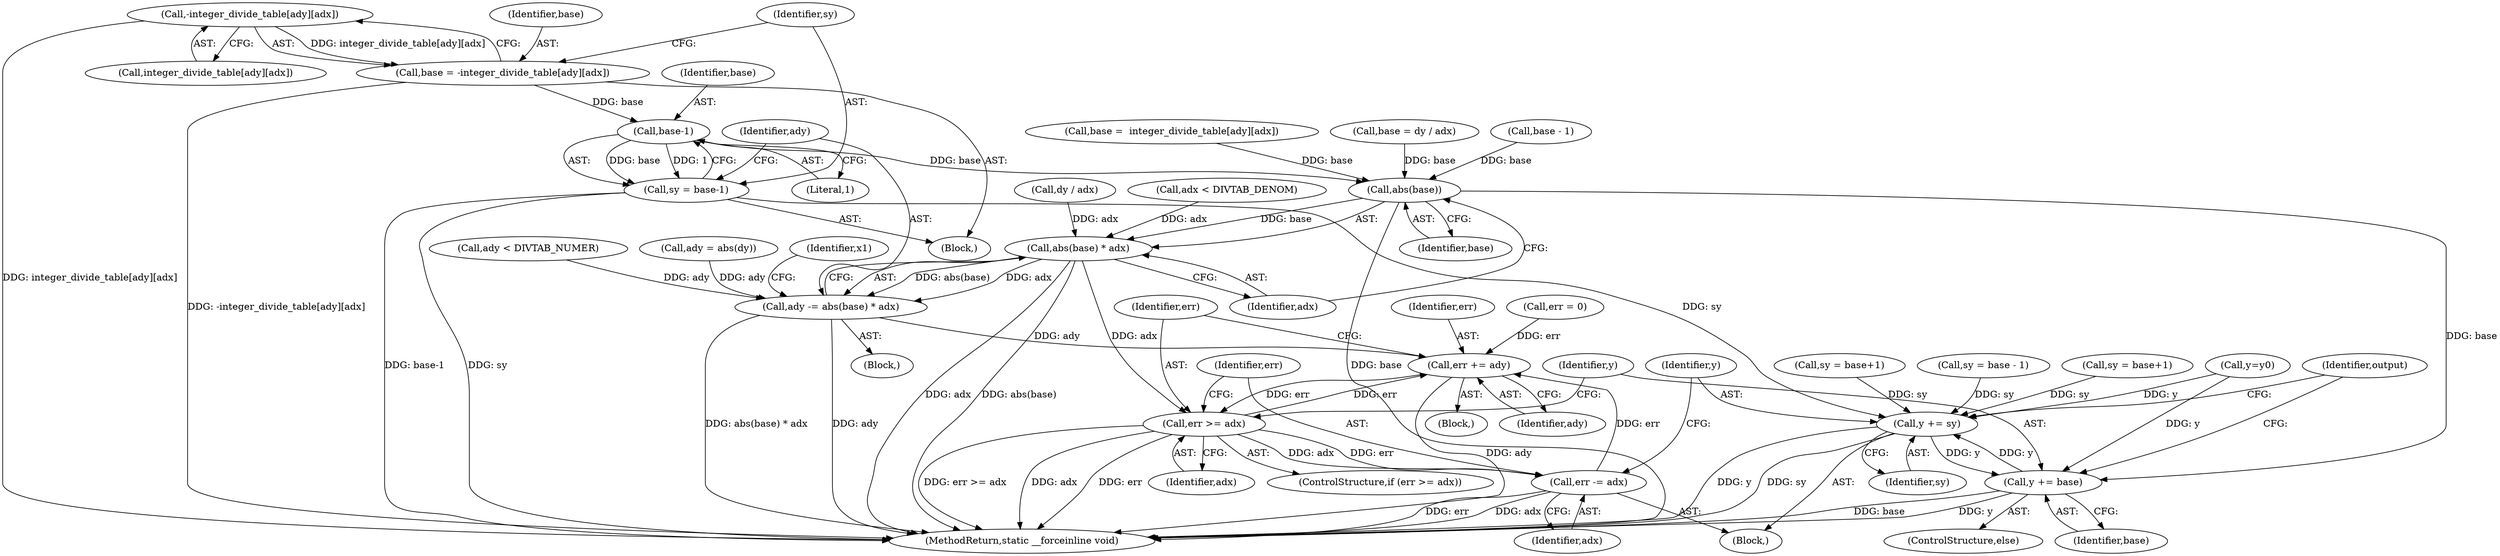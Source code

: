 digraph "0_stb_98fdfc6df88b1e34a736d5e126e6c8139c8de1a6@array" {
"1000155" [label="(Call,-integer_divide_table[ady][adx])"];
"1000153" [label="(Call,base = -integer_divide_table[ady][adx])"];
"1000163" [label="(Call,base-1)"];
"1000161" [label="(Call,sy = base-1)"];
"1000247" [label="(Call,y += sy)"];
"1000251" [label="(Call,y += base)"];
"1000205" [label="(Call,abs(base))"];
"1000204" [label="(Call,abs(base) * adx)"];
"1000202" [label="(Call,ady -= abs(base) * adx)"];
"1000236" [label="(Call,err += ady)"];
"1000240" [label="(Call,err >= adx)"];
"1000244" [label="(Call,err -= adx)"];
"1000154" [label="(Identifier,base)"];
"1000206" [label="(Identifier,base)"];
"1000210" [label="(Identifier,x1)"];
"1000239" [label="(ControlStructure,if (err >= adx))"];
"1000121" [label="(Call,ady = abs(dy))"];
"1000235" [label="(Block,)"];
"1000203" [label="(Identifier,ady)"];
"1000248" [label="(Identifier,y)"];
"1000162" [label="(Identifier,sy)"];
"1000161" [label="(Call,sy = base-1)"];
"1000175" [label="(Call,sy = base+1)"];
"1000251" [label="(Call,y += base)"];
"1000242" [label="(Identifier,adx)"];
"1000244" [label="(Call,err -= adx)"];
"1000249" [label="(Identifier,sy)"];
"1000168" [label="(Call,base =  integer_divide_table[ady][adx])"];
"1000261" [label="(MethodReturn,static __forceinline void)"];
"1000144" [label="(Call,ady < DIVTAB_NUMER)"];
"1000155" [label="(Call,-integer_divide_table[ady][adx])"];
"1000153" [label="(Call,base = -integer_divide_table[ady][adx])"];
"1000237" [label="(Identifier,err)"];
"1000202" [label="(Call,ady -= abs(base) * adx)"];
"1000107" [label="(Block,)"];
"1000246" [label="(Identifier,adx)"];
"1000163" [label="(Call,base-1)"];
"1000240" [label="(Call,err >= adx)"];
"1000241" [label="(Identifier,err)"];
"1000207" [label="(Identifier,adx)"];
"1000182" [label="(Call,base = dy / adx)"];
"1000243" [label="(Block,)"];
"1000253" [label="(Identifier,base)"];
"1000135" [label="(Call,err = 0)"];
"1000184" [label="(Call,dy / adx)"];
"1000205" [label="(Call,abs(base))"];
"1000256" [label="(Identifier,output)"];
"1000238" [label="(Identifier,ady)"];
"1000245" [label="(Identifier,err)"];
"1000165" [label="(Literal,1)"];
"1000204" [label="(Call,abs(base) * adx)"];
"1000236" [label="(Call,err += ady)"];
"1000131" [label="(Call,y=y0)"];
"1000252" [label="(Identifier,y)"];
"1000250" [label="(ControlStructure,else)"];
"1000247" [label="(Call,y += sy)"];
"1000164" [label="(Identifier,base)"];
"1000141" [label="(Call,adx < DIVTAB_DENOM)"];
"1000152" [label="(Block,)"];
"1000156" [label="(Call,integer_divide_table[ady][adx])"];
"1000191" [label="(Call,sy = base - 1)"];
"1000197" [label="(Call,sy = base+1)"];
"1000193" [label="(Call,base - 1)"];
"1000155" -> "1000153"  [label="AST: "];
"1000155" -> "1000156"  [label="CFG: "];
"1000156" -> "1000155"  [label="AST: "];
"1000153" -> "1000155"  [label="CFG: "];
"1000155" -> "1000261"  [label="DDG: integer_divide_table[ady][adx]"];
"1000155" -> "1000153"  [label="DDG: integer_divide_table[ady][adx]"];
"1000153" -> "1000152"  [label="AST: "];
"1000154" -> "1000153"  [label="AST: "];
"1000162" -> "1000153"  [label="CFG: "];
"1000153" -> "1000261"  [label="DDG: -integer_divide_table[ady][adx]"];
"1000153" -> "1000163"  [label="DDG: base"];
"1000163" -> "1000161"  [label="AST: "];
"1000163" -> "1000165"  [label="CFG: "];
"1000164" -> "1000163"  [label="AST: "];
"1000165" -> "1000163"  [label="AST: "];
"1000161" -> "1000163"  [label="CFG: "];
"1000163" -> "1000161"  [label="DDG: base"];
"1000163" -> "1000161"  [label="DDG: 1"];
"1000163" -> "1000205"  [label="DDG: base"];
"1000161" -> "1000152"  [label="AST: "];
"1000162" -> "1000161"  [label="AST: "];
"1000203" -> "1000161"  [label="CFG: "];
"1000161" -> "1000261"  [label="DDG: base-1"];
"1000161" -> "1000261"  [label="DDG: sy"];
"1000161" -> "1000247"  [label="DDG: sy"];
"1000247" -> "1000243"  [label="AST: "];
"1000247" -> "1000249"  [label="CFG: "];
"1000248" -> "1000247"  [label="AST: "];
"1000249" -> "1000247"  [label="AST: "];
"1000256" -> "1000247"  [label="CFG: "];
"1000247" -> "1000261"  [label="DDG: y"];
"1000247" -> "1000261"  [label="DDG: sy"];
"1000175" -> "1000247"  [label="DDG: sy"];
"1000191" -> "1000247"  [label="DDG: sy"];
"1000197" -> "1000247"  [label="DDG: sy"];
"1000131" -> "1000247"  [label="DDG: y"];
"1000251" -> "1000247"  [label="DDG: y"];
"1000247" -> "1000251"  [label="DDG: y"];
"1000251" -> "1000250"  [label="AST: "];
"1000251" -> "1000253"  [label="CFG: "];
"1000252" -> "1000251"  [label="AST: "];
"1000253" -> "1000251"  [label="AST: "];
"1000256" -> "1000251"  [label="CFG: "];
"1000251" -> "1000261"  [label="DDG: base"];
"1000251" -> "1000261"  [label="DDG: y"];
"1000205" -> "1000251"  [label="DDG: base"];
"1000131" -> "1000251"  [label="DDG: y"];
"1000205" -> "1000204"  [label="AST: "];
"1000205" -> "1000206"  [label="CFG: "];
"1000206" -> "1000205"  [label="AST: "];
"1000207" -> "1000205"  [label="CFG: "];
"1000205" -> "1000261"  [label="DDG: base"];
"1000205" -> "1000204"  [label="DDG: base"];
"1000193" -> "1000205"  [label="DDG: base"];
"1000168" -> "1000205"  [label="DDG: base"];
"1000182" -> "1000205"  [label="DDG: base"];
"1000204" -> "1000202"  [label="AST: "];
"1000204" -> "1000207"  [label="CFG: "];
"1000207" -> "1000204"  [label="AST: "];
"1000202" -> "1000204"  [label="CFG: "];
"1000204" -> "1000261"  [label="DDG: adx"];
"1000204" -> "1000261"  [label="DDG: abs(base)"];
"1000204" -> "1000202"  [label="DDG: abs(base)"];
"1000204" -> "1000202"  [label="DDG: adx"];
"1000184" -> "1000204"  [label="DDG: adx"];
"1000141" -> "1000204"  [label="DDG: adx"];
"1000204" -> "1000240"  [label="DDG: adx"];
"1000202" -> "1000107"  [label="AST: "];
"1000203" -> "1000202"  [label="AST: "];
"1000210" -> "1000202"  [label="CFG: "];
"1000202" -> "1000261"  [label="DDG: ady"];
"1000202" -> "1000261"  [label="DDG: abs(base) * adx"];
"1000121" -> "1000202"  [label="DDG: ady"];
"1000144" -> "1000202"  [label="DDG: ady"];
"1000202" -> "1000236"  [label="DDG: ady"];
"1000236" -> "1000235"  [label="AST: "];
"1000236" -> "1000238"  [label="CFG: "];
"1000237" -> "1000236"  [label="AST: "];
"1000238" -> "1000236"  [label="AST: "];
"1000241" -> "1000236"  [label="CFG: "];
"1000236" -> "1000261"  [label="DDG: ady"];
"1000135" -> "1000236"  [label="DDG: err"];
"1000244" -> "1000236"  [label="DDG: err"];
"1000240" -> "1000236"  [label="DDG: err"];
"1000236" -> "1000240"  [label="DDG: err"];
"1000240" -> "1000239"  [label="AST: "];
"1000240" -> "1000242"  [label="CFG: "];
"1000241" -> "1000240"  [label="AST: "];
"1000242" -> "1000240"  [label="AST: "];
"1000245" -> "1000240"  [label="CFG: "];
"1000252" -> "1000240"  [label="CFG: "];
"1000240" -> "1000261"  [label="DDG: err >= adx"];
"1000240" -> "1000261"  [label="DDG: adx"];
"1000240" -> "1000261"  [label="DDG: err"];
"1000240" -> "1000244"  [label="DDG: adx"];
"1000240" -> "1000244"  [label="DDG: err"];
"1000244" -> "1000243"  [label="AST: "];
"1000244" -> "1000246"  [label="CFG: "];
"1000245" -> "1000244"  [label="AST: "];
"1000246" -> "1000244"  [label="AST: "];
"1000248" -> "1000244"  [label="CFG: "];
"1000244" -> "1000261"  [label="DDG: err"];
"1000244" -> "1000261"  [label="DDG: adx"];
}
